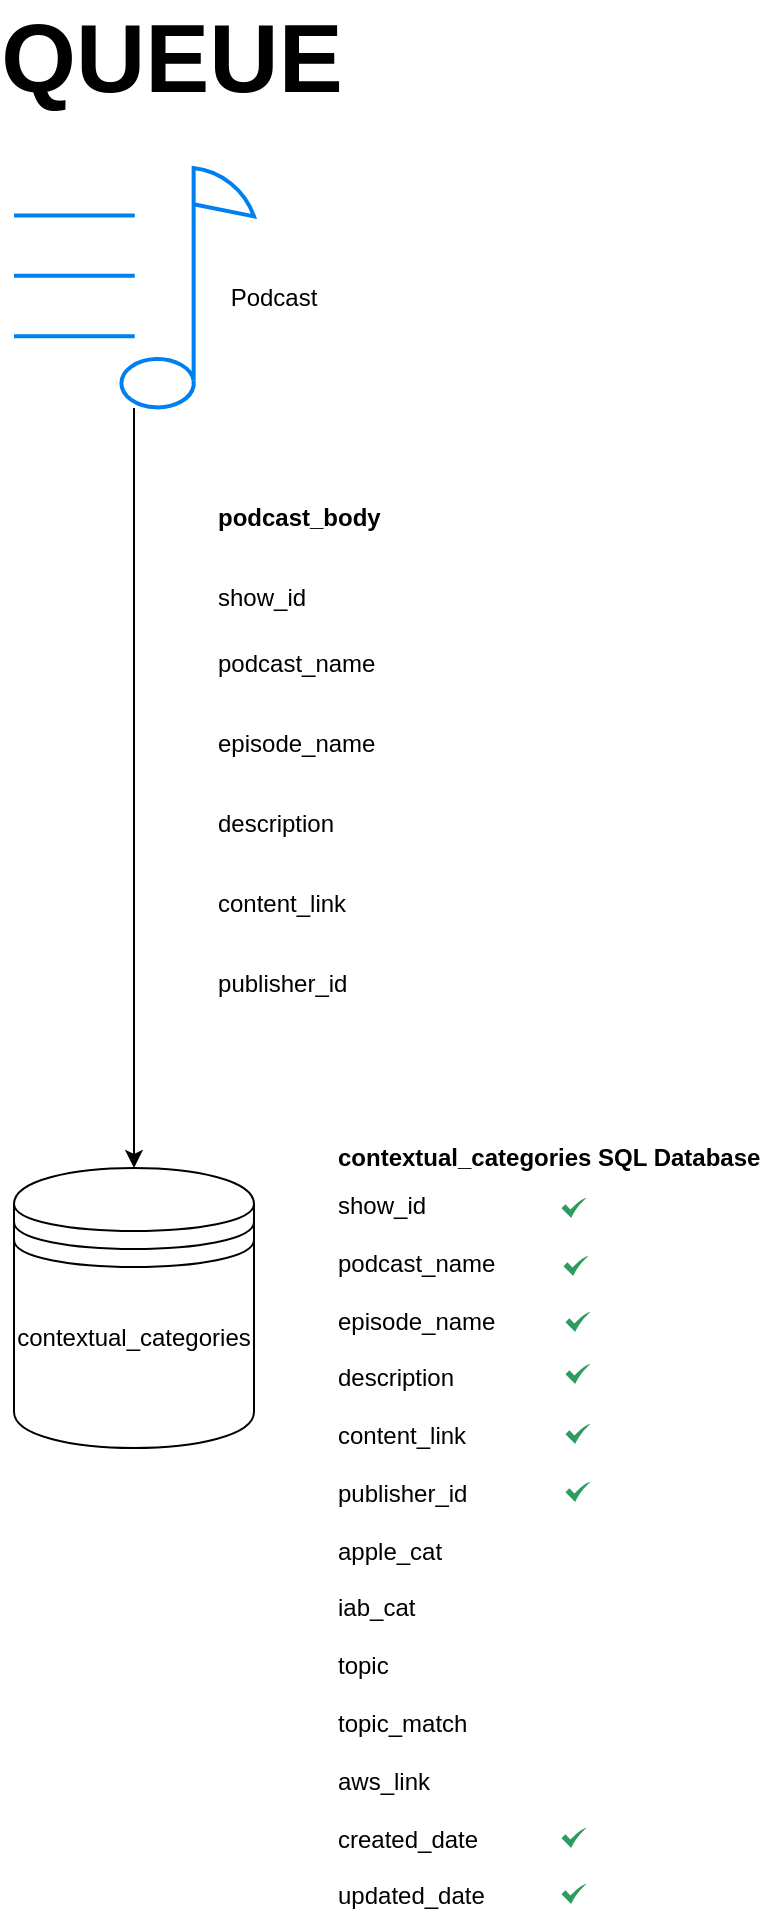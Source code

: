 <mxfile version="24.1.0" type="device">
  <diagram name="Page-1" id="2FgMLT6uI-YTpNtpGpXi">
    <mxGraphModel dx="2314" dy="1204" grid="1" gridSize="10" guides="1" tooltips="1" connect="1" arrows="1" fold="1" page="1" pageScale="1" pageWidth="850" pageHeight="1100" math="0" shadow="0">
      <root>
        <mxCell id="0" />
        <mxCell id="1" parent="0" />
        <mxCell id="2pmUrk950xFudFCZq-Hr-4" style="edgeStyle=orthogonalEdgeStyle;rounded=0;orthogonalLoop=1;jettySize=auto;html=1;entryX=0.5;entryY=0;entryDx=0;entryDy=0;" edge="1" parent="1" source="2pmUrk950xFudFCZq-Hr-1" target="2pmUrk950xFudFCZq-Hr-2">
          <mxGeometry relative="1" as="geometry" />
        </mxCell>
        <mxCell id="2pmUrk950xFudFCZq-Hr-1" value="" style="html=1;verticalLabelPosition=bottom;align=center;labelBackgroundColor=#ffffff;verticalAlign=top;strokeWidth=2;strokeColor=#0080F0;shadow=0;dashed=0;shape=mxgraph.ios7.icons.note;pointerEvents=1" vertex="1" parent="1">
          <mxGeometry x="321" y="120" width="120" height="120" as="geometry" />
        </mxCell>
        <mxCell id="2pmUrk950xFudFCZq-Hr-2" value="" style="shape=datastore;whiteSpace=wrap;html=1;" vertex="1" parent="1">
          <mxGeometry x="321" y="620" width="120" height="140" as="geometry" />
        </mxCell>
        <mxCell id="2pmUrk950xFudFCZq-Hr-5" value="&lt;b&gt;&lt;font style=&quot;font-size: 48px;&quot;&gt;QUEUE&lt;/font&gt;&lt;/b&gt;" style="text;strokeColor=none;align=center;fillColor=none;html=1;verticalAlign=middle;whiteSpace=wrap;rounded=0;" vertex="1" parent="1">
          <mxGeometry x="370" y="50" width="60" height="30" as="geometry" />
        </mxCell>
        <mxCell id="2pmUrk950xFudFCZq-Hr-6" value="Podcast" style="text;strokeColor=none;align=center;fillColor=none;html=1;verticalAlign=middle;whiteSpace=wrap;rounded=0;" vertex="1" parent="1">
          <mxGeometry x="421" y="170" width="60" height="30" as="geometry" />
        </mxCell>
        <mxCell id="2pmUrk950xFudFCZq-Hr-7" value="contextual_categories" style="text;strokeColor=none;align=center;fillColor=none;html=1;verticalAlign=middle;whiteSpace=wrap;rounded=0;" vertex="1" parent="1">
          <mxGeometry x="351" y="690" width="60" height="30" as="geometry" />
        </mxCell>
        <mxCell id="2pmUrk950xFudFCZq-Hr-8" value="&lt;b&gt;podcast_body&lt;/b&gt;" style="text;strokeColor=none;align=left;fillColor=none;html=1;verticalAlign=middle;whiteSpace=wrap;rounded=0;" vertex="1" parent="1">
          <mxGeometry x="421" y="280" width="120" height="30" as="geometry" />
        </mxCell>
        <mxCell id="2pmUrk950xFudFCZq-Hr-9" value="podcast_name" style="text;strokeColor=none;align=left;fillColor=none;html=1;verticalAlign=middle;whiteSpace=wrap;rounded=0;" vertex="1" parent="1">
          <mxGeometry x="421" y="353" width="60" height="30" as="geometry" />
        </mxCell>
        <mxCell id="2pmUrk950xFudFCZq-Hr-11" value="episode_name" style="text;strokeColor=none;align=left;fillColor=none;html=1;verticalAlign=middle;whiteSpace=wrap;rounded=0;" vertex="1" parent="1">
          <mxGeometry x="421" y="393" width="60" height="30" as="geometry" />
        </mxCell>
        <mxCell id="2pmUrk950xFudFCZq-Hr-12" value="description" style="text;strokeColor=none;align=left;fillColor=none;html=1;verticalAlign=middle;whiteSpace=wrap;rounded=0;" vertex="1" parent="1">
          <mxGeometry x="421" y="433" width="60" height="30" as="geometry" />
        </mxCell>
        <mxCell id="2pmUrk950xFudFCZq-Hr-14" value="content_link" style="text;strokeColor=none;align=left;fillColor=none;html=1;verticalAlign=middle;whiteSpace=wrap;rounded=0;" vertex="1" parent="1">
          <mxGeometry x="421" y="473" width="60" height="30" as="geometry" />
        </mxCell>
        <mxCell id="2pmUrk950xFudFCZq-Hr-15" value="&lt;b&gt;contextual_categories SQL Database&lt;/b&gt;" style="text;strokeColor=none;align=left;fillColor=none;html=1;verticalAlign=middle;whiteSpace=wrap;rounded=0;" vertex="1" parent="1">
          <mxGeometry x="481" y="600" width="220" height="30" as="geometry" />
        </mxCell>
        <mxCell id="2pmUrk950xFudFCZq-Hr-16" value="&lt;div&gt;&lt;br&gt;&lt;/div&gt;&lt;div&gt;&lt;br&gt;&lt;/div&gt;&lt;div&gt;&lt;span style=&quot;background-color: initial;&quot;&gt;show_id&lt;/span&gt;&lt;br&gt;&lt;/div&gt;&lt;div&gt;&lt;br&gt;&lt;/div&gt;podcast_name&lt;div&gt;&lt;br&gt;&lt;/div&gt;&lt;div style=&quot;&quot;&gt;episode_name&lt;/div&gt;&lt;div style=&quot;&quot;&gt;&lt;br&gt;&lt;/div&gt;&lt;div style=&quot;&quot;&gt;description&lt;/div&gt;&lt;div style=&quot;&quot;&gt;&lt;br&gt;&lt;/div&gt;&lt;div style=&quot;&quot;&gt;content_link&lt;/div&gt;&lt;div style=&quot;&quot;&gt;&lt;br&gt;&lt;/div&gt;&lt;div style=&quot;&quot;&gt;publisher_id&lt;/div&gt;&lt;div style=&quot;&quot;&gt;&lt;br&gt;&lt;/div&gt;&lt;div style=&quot;&quot;&gt;apple_cat&lt;/div&gt;&lt;div style=&quot;&quot;&gt;&lt;br&gt;&lt;/div&gt;&lt;div style=&quot;&quot;&gt;iab_cat&lt;/div&gt;&lt;div style=&quot;&quot;&gt;&lt;br&gt;&lt;/div&gt;&lt;div style=&quot;&quot;&gt;topic&lt;/div&gt;&lt;div style=&quot;&quot;&gt;&lt;br&gt;&lt;/div&gt;&lt;div style=&quot;&quot;&gt;topic_match&lt;/div&gt;&lt;div style=&quot;&quot;&gt;&lt;br&gt;&lt;/div&gt;&lt;div style=&quot;&quot;&gt;aws_link&lt;/div&gt;&lt;div style=&quot;&quot;&gt;&lt;br&gt;&lt;/div&gt;&lt;div style=&quot;&quot;&gt;created_date&lt;/div&gt;&lt;div style=&quot;&quot;&gt;&lt;br&gt;&lt;/div&gt;&lt;div style=&quot;&quot;&gt;updated_date&lt;/div&gt;" style="text;strokeColor=none;align=left;fillColor=none;html=1;verticalAlign=middle;whiteSpace=wrap;rounded=0;" vertex="1" parent="1">
          <mxGeometry x="481" y="764" width="60" height="65" as="geometry" />
        </mxCell>
        <mxCell id="2pmUrk950xFudFCZq-Hr-17" value="" style="sketch=0;html=1;aspect=fixed;strokeColor=none;shadow=0;align=center;fillColor=#2D9C5E;verticalAlign=top;labelPosition=center;verticalLabelPosition=bottom;shape=mxgraph.gcp2.check" vertex="1" parent="1">
          <mxGeometry x="594.75" y="635" width="12.5" height="10" as="geometry" />
        </mxCell>
        <mxCell id="2pmUrk950xFudFCZq-Hr-18" value="" style="sketch=0;html=1;aspect=fixed;strokeColor=none;shadow=0;align=center;fillColor=#2D9C5E;verticalAlign=top;labelPosition=center;verticalLabelPosition=bottom;shape=mxgraph.gcp2.check" vertex="1" parent="1">
          <mxGeometry x="595.75" y="664" width="12.5" height="10" as="geometry" />
        </mxCell>
        <mxCell id="2pmUrk950xFudFCZq-Hr-19" value="" style="sketch=0;html=1;aspect=fixed;strokeColor=none;shadow=0;align=center;fillColor=#2D9C5E;verticalAlign=top;labelPosition=center;verticalLabelPosition=bottom;shape=mxgraph.gcp2.check" vertex="1" parent="1">
          <mxGeometry x="596.75" y="692" width="12.5" height="10" as="geometry" />
        </mxCell>
        <mxCell id="2pmUrk950xFudFCZq-Hr-20" value="" style="sketch=0;html=1;aspect=fixed;strokeColor=none;shadow=0;align=center;fillColor=#2D9C5E;verticalAlign=top;labelPosition=center;verticalLabelPosition=bottom;shape=mxgraph.gcp2.check" vertex="1" parent="1">
          <mxGeometry x="596.75" y="718" width="12.5" height="10" as="geometry" />
        </mxCell>
        <mxCell id="2pmUrk950xFudFCZq-Hr-21" value="p&lt;span style=&quot;background-color: initial;&quot;&gt;ublisher_id&lt;/span&gt;" style="text;strokeColor=none;align=left;fillColor=none;html=1;verticalAlign=middle;whiteSpace=wrap;rounded=0;" vertex="1" parent="1">
          <mxGeometry x="421" y="513" width="60" height="30" as="geometry" />
        </mxCell>
        <mxCell id="2pmUrk950xFudFCZq-Hr-22" value="show_id" style="text;strokeColor=none;align=left;fillColor=none;html=1;verticalAlign=middle;whiteSpace=wrap;rounded=0;" vertex="1" parent="1">
          <mxGeometry x="421" y="320" width="60" height="30" as="geometry" />
        </mxCell>
        <mxCell id="2pmUrk950xFudFCZq-Hr-23" value="" style="sketch=0;html=1;aspect=fixed;strokeColor=none;shadow=0;align=center;fillColor=#2D9C5E;verticalAlign=top;labelPosition=center;verticalLabelPosition=bottom;shape=mxgraph.gcp2.check" vertex="1" parent="1">
          <mxGeometry x="596.75" y="748" width="12.5" height="10" as="geometry" />
        </mxCell>
        <mxCell id="2pmUrk950xFudFCZq-Hr-24" value="" style="sketch=0;html=1;aspect=fixed;strokeColor=none;shadow=0;align=center;fillColor=#2D9C5E;verticalAlign=top;labelPosition=center;verticalLabelPosition=bottom;shape=mxgraph.gcp2.check" vertex="1" parent="1">
          <mxGeometry x="596.75" y="777" width="12.5" height="10" as="geometry" />
        </mxCell>
        <mxCell id="2pmUrk950xFudFCZq-Hr-25" value="" style="sketch=0;html=1;aspect=fixed;strokeColor=none;shadow=0;align=center;fillColor=#2D9C5E;verticalAlign=top;labelPosition=center;verticalLabelPosition=bottom;shape=mxgraph.gcp2.check" vertex="1" parent="1">
          <mxGeometry x="594.75" y="950" width="12.5" height="10" as="geometry" />
        </mxCell>
        <mxCell id="2pmUrk950xFudFCZq-Hr-26" value="" style="sketch=0;html=1;aspect=fixed;strokeColor=none;shadow=0;align=center;fillColor=#2D9C5E;verticalAlign=top;labelPosition=center;verticalLabelPosition=bottom;shape=mxgraph.gcp2.check" vertex="1" parent="1">
          <mxGeometry x="594.75" y="978" width="12.5" height="10" as="geometry" />
        </mxCell>
      </root>
    </mxGraphModel>
  </diagram>
</mxfile>
